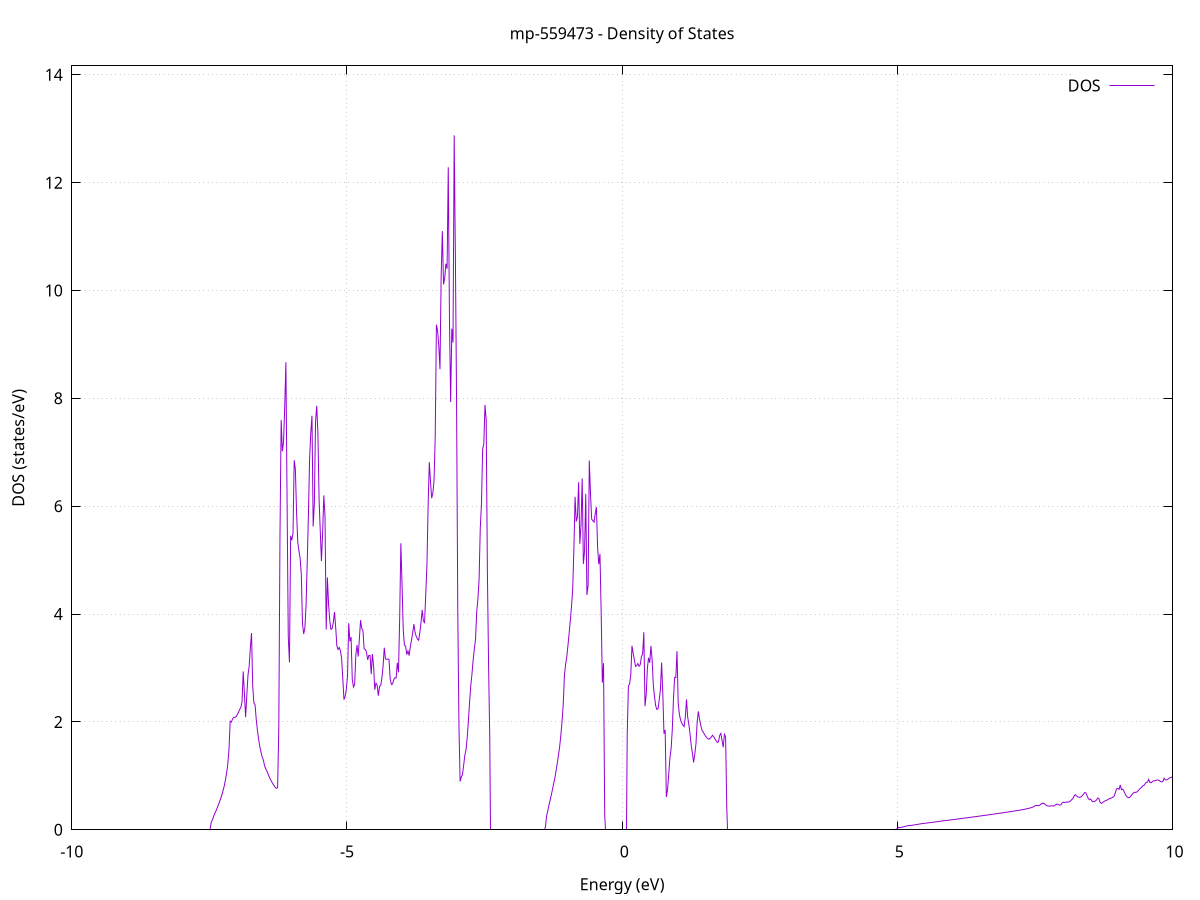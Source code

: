 set title 'mp-559473 - Density of States'
set xlabel 'Energy (eV)'
set ylabel 'DOS (states/eV)'
set grid
set xrange [-10:10]
set yrange [0:14.165]
set xzeroaxis lt -1
set terminal png size 800,600
set output 'mp-559473_dos_gnuplot.png'
plot '-' using 1:2 with lines title 'DOS'
-25.792500 0.000000
-25.771000 0.000000
-25.749500 0.000000
-25.727900 0.000000
-25.706400 0.000000
-25.684800 0.000000
-25.663300 0.000000
-25.641800 0.000000
-25.620200 0.000000
-25.598700 0.000000
-25.577200 0.000000
-25.555600 0.000000
-25.534100 0.000000
-25.512600 0.000000
-25.491000 0.000000
-25.469500 0.000000
-25.448000 0.000000
-25.426400 0.000000
-25.404900 0.000000
-25.383400 0.000000
-25.361800 0.000000
-25.340300 0.000000
-25.318800 0.000000
-25.297200 0.000000
-25.275700 0.000000
-25.254200 0.000000
-25.232600 0.000000
-25.211100 0.000000
-25.189500 0.000000
-25.168000 0.000000
-25.146500 0.000000
-25.124900 0.000000
-25.103400 0.000000
-25.081900 0.000000
-25.060300 0.000000
-25.038800 0.000000
-25.017300 0.000000
-24.995700 0.000000
-24.974200 0.000000
-24.952700 0.000000
-24.931100 0.000000
-24.909600 0.000000
-24.888100 0.000000
-24.866500 0.000000
-24.845000 0.000000
-24.823500 0.000000
-24.801900 0.000000
-24.780400 0.000000
-24.758900 0.000000
-24.737300 0.000000
-24.715800 0.000000
-24.694200 0.000000
-24.672700 0.000000
-24.651200 0.000000
-24.629600 0.000000
-24.608100 0.000000
-24.586600 0.000000
-24.565000 0.000000
-24.543500 0.000000
-24.522000 0.000000
-24.500400 0.000000
-24.478900 0.000000
-24.457400 0.000000
-24.435800 0.000000
-24.414300 0.000000
-24.392800 0.000000
-24.371200 0.000000
-24.349700 0.000000
-24.328200 0.000000
-24.306600 0.000000
-24.285100 0.000000
-24.263600 0.000000
-24.242000 0.000000
-24.220500 0.000000
-24.198900 0.000000
-24.177400 0.000000
-24.155900 0.000000
-24.134300 0.000000
-24.112800 0.000000
-24.091300 0.000000
-24.069700 0.000000
-24.048200 0.000000
-24.026700 0.000000
-24.005100 0.000000
-23.983600 0.000000
-23.962100 0.000000
-23.940500 0.000000
-23.919000 0.000000
-23.897500 0.000000
-23.875900 0.000000
-23.854400 0.000000
-23.832900 0.000000
-23.811300 0.000000
-23.789800 0.000000
-23.768200 0.000000
-23.746700 0.000000
-23.725200 0.000000
-23.703600 0.000000
-23.682100 0.000000
-23.660600 0.000000
-23.639000 0.000000
-23.617500 0.000000
-23.596000 0.000000
-23.574400 0.000000
-23.552900 0.000000
-23.531400 0.000000
-23.509800 0.000000
-23.488300 0.000000
-23.466800 0.000000
-23.445200 0.000000
-23.423700 0.356900
-23.402200 0.616800
-23.380600 0.801900
-23.359100 0.990300
-23.337600 1.158800
-23.316000 1.336500
-23.294500 1.502600
-23.272900 1.683900
-23.251400 1.869300
-23.229900 2.067800
-23.208300 2.281800
-23.186800 2.528100
-23.165300 2.813800
-23.143700 3.159300
-23.122200 3.685000
-23.100700 4.540100
-23.079100 4.884300
-23.057600 4.798600
-23.036100 3.660700
-23.014500 3.550800
-22.993000 4.198600
-22.971500 5.087200
-22.949900 4.024000
-22.928400 3.913300
-22.906900 3.795800
-22.885300 3.660700
-22.863800 3.528900
-22.842300 3.351700
-22.820700 3.204800
-22.799200 2.794600
-22.777600 2.130900
-22.756100 1.740200
-22.734600 8.641000
-22.713000 22.911900
-22.691500 22.815100
-22.670000 21.760500
-22.648400 20.938900
-22.626900 21.760500
-22.605400 33.281800
-22.583800 10.109900
-22.562300 48.474100
-22.540800 0.000000
-22.519200 0.000000
-22.497700 0.000000
-22.476200 0.000000
-22.454600 0.000000
-22.433100 0.000000
-22.411600 0.000000
-22.390000 0.000000
-22.368500 0.000000
-22.346900 0.000000
-22.325400 0.000000
-22.303900 0.000000
-22.282300 0.000000
-22.260800 0.000000
-22.239300 0.000000
-22.217700 0.000000
-22.196200 0.000000
-22.174700 0.000000
-22.153100 0.000000
-22.131600 0.000000
-22.110100 0.000000
-22.088500 0.000000
-22.067000 0.000000
-22.045500 0.000000
-22.023900 0.000000
-22.002400 0.000000
-21.980900 0.000000
-21.959300 0.000000
-21.937800 0.000000
-21.916300 0.000000
-21.894700 0.000000
-21.873200 0.000000
-21.851600 0.000000
-21.830100 0.000000
-21.808600 0.000000
-21.787000 0.000000
-21.765500 0.000000
-21.744000 0.000000
-21.722400 0.000000
-21.700900 0.000000
-21.679400 0.000000
-21.657800 0.000000
-21.636300 0.000000
-21.614800 0.000000
-21.593200 0.000000
-21.571700 0.000000
-21.550200 0.000000
-21.528600 0.000000
-21.507100 0.000000
-21.485600 0.000000
-21.464000 0.000000
-21.442500 0.000000
-21.421000 0.000000
-21.399400 0.000000
-21.377900 0.000000
-21.356300 0.000000
-21.334800 0.000000
-21.313300 0.000000
-21.291700 0.000000
-21.270200 0.000000
-21.248700 0.000000
-21.227100 0.000000
-21.205600 0.000000
-21.184100 0.000000
-21.162500 0.000000
-21.141000 0.000000
-21.119500 0.000000
-21.097900 0.000000
-21.076400 0.000000
-21.054900 0.000000
-21.033300 0.000000
-21.011800 0.000000
-20.990300 0.000000
-20.968700 0.000000
-20.947200 0.000000
-20.925700 0.000000
-20.904100 0.000000
-20.882600 0.000000
-20.861000 0.000000
-20.839500 0.000000
-20.818000 0.000000
-20.796400 0.000000
-20.774900 0.000000
-20.753400 0.000000
-20.731800 0.000000
-20.710300 0.000000
-20.688800 0.000000
-20.667200 0.000000
-20.645700 0.000000
-20.624200 0.000000
-20.602600 0.000000
-20.581100 0.000000
-20.559600 0.000000
-20.538000 0.000000
-20.516500 0.000000
-20.495000 0.000000
-20.473400 0.000000
-20.451900 0.000000
-20.430300 0.000000
-20.408800 0.000000
-20.387300 0.000000
-20.365700 0.000000
-20.344200 0.000000
-20.322700 0.000000
-20.301100 0.000000
-20.279600 0.000000
-20.258100 0.000000
-20.236500 0.000000
-20.215000 0.000000
-20.193500 0.000000
-20.171900 0.000000
-20.150400 0.000000
-20.128900 0.000000
-20.107300 0.000000
-20.085800 0.000000
-20.064300 0.000000
-20.042700 0.000000
-20.021200 0.000000
-19.999700 0.000000
-19.978100 0.000000
-19.956600 0.000000
-19.935000 0.000000
-19.913500 0.000000
-19.892000 0.000000
-19.870400 0.000000
-19.848900 0.000000
-19.827400 0.000000
-19.805800 0.000000
-19.784300 0.000000
-19.762800 0.000000
-19.741200 0.000000
-19.719700 0.000000
-19.698200 0.000000
-19.676600 0.000000
-19.655100 0.000000
-19.633600 0.000000
-19.612000 0.000000
-19.590500 0.000000
-19.569000 0.000000
-19.547400 0.000000
-19.525900 0.000000
-19.504400 0.000000
-19.482800 0.000000
-19.461300 0.000000
-19.439700 0.000000
-19.418200 0.000000
-19.396700 0.000000
-19.375100 0.000000
-19.353600 0.000000
-19.332100 0.000000
-19.310500 0.000000
-19.289000 0.000000
-19.267500 0.000000
-19.245900 0.000000
-19.224400 0.000000
-19.202900 0.000000
-19.181300 0.000000
-19.159800 0.000000
-19.138300 0.000000
-19.116700 0.000000
-19.095200 0.000000
-19.073700 0.000000
-19.052100 0.000000
-19.030600 0.000000
-19.009100 0.000000
-18.987500 0.000000
-18.966000 0.000000
-18.944400 0.000000
-18.922900 0.000000
-18.901400 0.000000
-18.879800 0.000000
-18.858300 0.000000
-18.836800 0.000000
-18.815200 0.000000
-18.793700 0.000000
-18.772200 0.000000
-18.750600 0.000000
-18.729100 0.000000
-18.707600 0.000000
-18.686000 0.000000
-18.664500 0.000000
-18.643000 0.000000
-18.621400 0.000000
-18.599900 0.000000
-18.578400 0.000000
-18.556800 0.000000
-18.535300 0.000000
-18.513700 0.000000
-18.492200 0.000000
-18.470700 0.000000
-18.449100 0.000000
-18.427600 0.000000
-18.406100 0.000000
-18.384500 0.000000
-18.363000 0.000000
-18.341500 0.000000
-18.319900 0.000000
-18.298400 0.000000
-18.276900 0.000000
-18.255300 0.000000
-18.233800 0.000000
-18.212300 0.000000
-18.190700 0.000000
-18.169200 0.000000
-18.147700 0.000000
-18.126100 0.000000
-18.104600 0.000000
-18.083100 0.000000
-18.061500 0.000000
-18.040000 0.000000
-18.018400 0.000000
-17.996900 0.000000
-17.975400 0.000000
-17.953800 0.000000
-17.932300 0.000000
-17.910800 0.000000
-17.889200 0.000000
-17.867700 0.000000
-17.846200 0.000000
-17.824600 0.000000
-17.803100 0.000000
-17.781600 0.000000
-17.760000 0.000000
-17.738500 0.000000
-17.717000 0.000000
-17.695400 0.000000
-17.673900 0.000000
-17.652400 0.000000
-17.630800 0.000000
-17.609300 0.000000
-17.587800 0.000000
-17.566200 0.000000
-17.544700 0.000000
-17.523100 0.000000
-17.501600 0.000000
-17.480100 0.000000
-17.458500 0.000000
-17.437000 0.000000
-17.415500 0.000000
-17.393900 0.000000
-17.372400 0.000000
-17.350900 0.000000
-17.329300 0.000000
-17.307800 0.000000
-17.286300 0.000000
-17.264700 0.000000
-17.243200 0.000000
-17.221700 0.000000
-17.200100 0.000000
-17.178600 0.000000
-17.157100 0.000000
-17.135500 0.000000
-17.114000 0.000000
-17.092400 0.000000
-17.070900 0.000000
-17.049400 0.000000
-17.027800 0.000000
-17.006300 0.000000
-16.984800 0.000000
-16.963200 0.000000
-16.941700 0.000000
-16.920200 0.000000
-16.898600 0.000000
-16.877100 0.000000
-16.855600 0.000000
-16.834000 0.000000
-16.812500 0.000000
-16.791000 0.000000
-16.769400 0.000000
-16.747900 0.000000
-16.726400 0.000000
-16.704800 0.000000
-16.683300 0.000000
-16.661800 0.000000
-16.640200 0.000000
-16.618700 0.000000
-16.597100 0.000000
-16.575600 0.000000
-16.554100 0.000000
-16.532500 0.000000
-16.511000 0.000000
-16.489500 0.000000
-16.467900 0.000000
-16.446400 0.000000
-16.424900 0.000000
-16.403300 0.000000
-16.381800 0.000000
-16.360300 0.000000
-16.338700 0.000000
-16.317200 0.000000
-16.295700 0.000000
-16.274100 0.000000
-16.252600 0.000000
-16.231100 0.000000
-16.209500 0.000000
-16.188000 0.000000
-16.166500 0.000000
-16.144900 0.000000
-16.123400 0.000000
-16.101800 0.000000
-16.080300 0.000000
-16.058800 0.000000
-16.037200 0.000000
-16.015700 0.000000
-15.994200 0.000000
-15.972600 0.000000
-15.951100 0.000000
-15.929600 0.000000
-15.908000 0.000000
-15.886500 0.000000
-15.865000 0.000000
-15.843400 0.000000
-15.821900 0.000000
-15.800400 0.000000
-15.778800 0.000000
-15.757300 0.000000
-15.735800 0.000000
-15.714200 0.000000
-15.692700 0.000000
-15.671200 0.000000
-15.649600 0.000000
-15.628100 0.000000
-15.606500 0.000000
-15.585000 0.000000
-15.563500 0.000000
-15.541900 0.000000
-15.520400 0.000000
-15.498900 0.000000
-15.477300 0.000000
-15.455800 0.000000
-15.434300 0.000000
-15.412700 0.000000
-15.391200 0.000000
-15.369700 0.000000
-15.348100 0.000000
-15.326600 0.000000
-15.305100 0.000000
-15.283500 0.000000
-15.262000 0.000000
-15.240500 0.000000
-15.218900 0.000000
-15.197400 0.000000
-15.175800 0.000000
-15.154300 0.000000
-15.132800 0.000000
-15.111200 0.000000
-15.089700 0.000000
-15.068200 0.000000
-15.046600 0.000000
-15.025100 0.000000
-15.003600 0.000000
-14.982000 0.000000
-14.960500 0.000000
-14.939000 0.000000
-14.917400 0.000000
-14.895900 0.000000
-14.874400 0.000000
-14.852800 0.000000
-14.831300 0.000000
-14.809800 0.000000
-14.788200 0.000000
-14.766700 0.000000
-14.745200 0.000000
-14.723600 0.000000
-14.702100 0.000000
-14.680500 0.000000
-14.659000 0.000000
-14.637500 0.000000
-14.615900 0.000000
-14.594400 0.000000
-14.572900 0.000000
-14.551300 0.000000
-14.529800 0.000000
-14.508300 0.000000
-14.486700 0.000000
-14.465200 0.000000
-14.443700 0.000000
-14.422100 0.000000
-14.400600 0.000000
-14.379100 0.000000
-14.357500 0.000000
-14.336000 0.000000
-14.314500 0.000000
-14.292900 0.000000
-14.271400 0.000000
-14.249900 0.000000
-14.228300 0.000000
-14.206800 0.000000
-14.185200 0.000000
-14.163700 0.000000
-14.142200 0.000000
-14.120600 0.000000
-14.099100 0.000000
-14.077600 0.000000
-14.056000 0.000000
-14.034500 0.000000
-14.013000 0.000000
-13.991400 0.000000
-13.969900 0.000000
-13.948400 0.000000
-13.926800 0.000000
-13.905300 0.000000
-13.883800 0.000000
-13.862200 0.000000
-13.840700 0.000000
-13.819200 0.000000
-13.797600 0.000000
-13.776100 0.000000
-13.754600 0.000000
-13.733000 0.000000
-13.711500 0.000000
-13.689900 0.000000
-13.668400 0.000000
-13.646900 0.000000
-13.625300 0.000000
-13.603800 0.000000
-13.582300 0.000000
-13.560700 0.000000
-13.539200 0.000000
-13.517700 0.000000
-13.496100 0.000000
-13.474600 0.000000
-13.453100 0.000000
-13.431500 0.000000
-13.410000 0.000000
-13.388500 0.000000
-13.366900 0.000000
-13.345400 0.000000
-13.323900 0.000000
-13.302300 0.000000
-13.280800 0.000000
-13.259200 0.000000
-13.237700 0.000000
-13.216200 0.000000
-13.194600 0.000000
-13.173100 0.000000
-13.151600 0.000000
-13.130000 0.000000
-13.108500 0.000000
-13.087000 0.000000
-13.065400 0.000000
-13.043900 0.000000
-13.022400 0.000000
-13.000800 0.000000
-12.979300 0.000000
-12.957800 0.000000
-12.936200 0.000000
-12.914700 0.000000
-12.893200 0.000000
-12.871600 0.000000
-12.850100 0.000000
-12.828600 0.000000
-12.807000 0.000000
-12.785500 0.000000
-12.763900 0.000000
-12.742400 0.000000
-12.720900 0.000000
-12.699300 0.000000
-12.677800 0.000000
-12.656300 0.000000
-12.634700 0.000000
-12.613200 0.000000
-12.591700 0.000000
-12.570100 0.000000
-12.548600 0.000000
-12.527100 0.000000
-12.505500 0.000000
-12.484000 0.000000
-12.462500 0.000000
-12.440900 0.000000
-12.419400 0.000000
-12.397900 0.000000
-12.376300 0.000000
-12.354800 0.000000
-12.333300 0.000000
-12.311700 0.000000
-12.290200 0.000000
-12.268600 0.000000
-12.247100 0.000000
-12.225600 0.000000
-12.204000 0.000000
-12.182500 0.000000
-12.161000 0.000000
-12.139400 0.000000
-12.117900 0.000000
-12.096400 0.000000
-12.074800 0.000000
-12.053300 0.000000
-12.031800 0.000000
-12.010200 0.000000
-11.988700 0.000000
-11.967200 0.000000
-11.945600 0.000000
-11.924100 0.000000
-11.902600 0.000000
-11.881000 0.000000
-11.859500 0.000000
-11.837900 0.000000
-11.816400 0.000000
-11.794900 0.000000
-11.773300 0.000000
-11.751800 0.000000
-11.730300 0.000000
-11.708700 0.000000
-11.687200 0.000000
-11.665700 0.000000
-11.644100 0.000000
-11.622600 0.000000
-11.601100 0.000000
-11.579500 0.000000
-11.558000 0.000000
-11.536500 0.000000
-11.514900 0.000000
-11.493400 0.000000
-11.471900 0.000000
-11.450300 0.000000
-11.428800 0.000000
-11.407300 0.000000
-11.385700 0.000000
-11.364200 0.000000
-11.342600 0.000000
-11.321100 0.000000
-11.299600 0.000000
-11.278000 0.000000
-11.256500 0.000000
-11.235000 0.000000
-11.213400 0.000000
-11.191900 0.000000
-11.170400 0.000000
-11.148800 0.000000
-11.127300 0.000000
-11.105800 0.000000
-11.084200 0.000000
-11.062700 0.000000
-11.041200 0.000000
-11.019600 0.000000
-10.998100 0.000000
-10.976600 0.000000
-10.955000 0.000000
-10.933500 0.000000
-10.912000 0.000000
-10.890400 0.000000
-10.868900 0.000000
-10.847300 0.000000
-10.825800 0.000000
-10.804300 0.000000
-10.782700 0.000000
-10.761200 0.000000
-10.739700 0.000000
-10.718100 0.000000
-10.696600 0.000000
-10.675100 0.000000
-10.653500 0.000000
-10.632000 0.000000
-10.610500 0.000000
-10.588900 0.000000
-10.567400 0.000000
-10.545900 0.000000
-10.524300 0.000000
-10.502800 0.000000
-10.481300 0.000000
-10.459700 0.000000
-10.438200 0.000000
-10.416700 0.000000
-10.395100 0.000000
-10.373600 0.000000
-10.352000 0.000000
-10.330500 0.000000
-10.309000 0.000000
-10.287400 0.000000
-10.265900 0.000000
-10.244400 0.000000
-10.222800 0.000000
-10.201300 0.000000
-10.179800 0.000000
-10.158200 0.000000
-10.136700 0.000000
-10.115200 0.000000
-10.093600 0.000000
-10.072100 0.000000
-10.050600 0.000000
-10.029000 0.000000
-10.007500 0.000000
-9.986000 0.000000
-9.964400 0.000000
-9.942900 0.000000
-9.921300 0.000000
-9.899800 0.000000
-9.878300 0.000000
-9.856700 0.000000
-9.835200 0.000000
-9.813700 0.000000
-9.792100 0.000000
-9.770600 0.000000
-9.749100 0.000000
-9.727500 0.000000
-9.706000 0.000000
-9.684500 0.000000
-9.662900 0.000000
-9.641400 0.000000
-9.619900 0.000000
-9.598300 0.000000
-9.576800 0.000000
-9.555300 0.000000
-9.533700 0.000000
-9.512200 0.000000
-9.490700 0.000000
-9.469100 0.000000
-9.447600 0.000000
-9.426000 0.000000
-9.404500 0.000000
-9.383000 0.000000
-9.361400 0.000000
-9.339900 0.000000
-9.318400 0.000000
-9.296800 0.000000
-9.275300 0.000000
-9.253800 0.000000
-9.232200 0.000000
-9.210700 0.000000
-9.189200 0.000000
-9.167600 0.000000
-9.146100 0.000000
-9.124600 0.000000
-9.103000 0.000000
-9.081500 0.000000
-9.060000 0.000000
-9.038400 0.000000
-9.016900 0.000000
-8.995400 0.000000
-8.973800 0.000000
-8.952300 0.000000
-8.930700 0.000000
-8.909200 0.000000
-8.887700 0.000000
-8.866100 0.000000
-8.844600 0.000000
-8.823100 0.000000
-8.801500 0.000000
-8.780000 0.000000
-8.758500 0.000000
-8.736900 0.000000
-8.715400 0.000000
-8.693900 0.000000
-8.672300 0.000000
-8.650800 0.000000
-8.629300 0.000000
-8.607700 0.000000
-8.586200 0.000000
-8.564700 0.000000
-8.543100 0.000000
-8.521600 0.000000
-8.500000 0.000000
-8.478500 0.000000
-8.457000 0.000000
-8.435400 0.000000
-8.413900 0.000000
-8.392400 0.000000
-8.370800 0.000000
-8.349300 0.000000
-8.327800 0.000000
-8.306200 0.000000
-8.284700 0.000000
-8.263200 0.000000
-8.241600 0.000000
-8.220100 0.000000
-8.198600 0.000000
-8.177000 0.000000
-8.155500 0.000000
-8.134000 0.000000
-8.112400 0.000000
-8.090900 0.000000
-8.069400 0.000000
-8.047800 0.000000
-8.026300 0.000000
-8.004700 0.000000
-7.983200 0.000000
-7.961700 0.000000
-7.940100 0.000000
-7.918600 0.000000
-7.897100 0.000000
-7.875500 0.000000
-7.854000 0.000000
-7.832500 0.000000
-7.810900 0.000000
-7.789400 0.000000
-7.767900 0.000000
-7.746300 0.000000
-7.724800 0.000000
-7.703300 0.000000
-7.681700 0.000000
-7.660200 0.000000
-7.638700 0.000000
-7.617100 0.000000
-7.595600 0.000000
-7.574100 0.000000
-7.552500 0.000000
-7.531000 0.000000
-7.509400 0.000000
-7.487900 0.001000
-7.466400 0.139700
-7.444800 0.181900
-7.423300 0.248700
-7.401800 0.301500
-7.380200 0.350000
-7.358700 0.403800
-7.337200 0.460000
-7.315600 0.519000
-7.294100 0.581100
-7.272600 0.647700
-7.251000 0.727800
-7.229500 0.813200
-7.208000 0.926700
-7.186400 1.056000
-7.164900 1.223800
-7.143400 1.498200
-7.121800 2.013200
-7.100300 1.996900
-7.078800 2.053800
-7.057200 2.086100
-7.035700 2.083900
-7.014100 2.097200
-6.992600 2.139400
-6.971100 2.177400
-6.949500 2.232700
-6.928000 2.270200
-6.906500 2.372100
-6.884900 2.935900
-6.863400 2.524900
-6.841900 2.087800
-6.820300 2.483000
-6.798800 2.864400
-6.777300 3.026900
-6.755700 3.372400
-6.734200 3.648300
-6.712700 2.662800
-6.691100 2.353900
-6.669600 2.315700
-6.648100 2.040100
-6.626500 1.840700
-6.605000 1.676700
-6.583400 1.541100
-6.561900 1.437100
-6.540400 1.350100
-6.518800 1.294100
-6.497300 1.185500
-6.475800 1.130000
-6.454200 1.086900
-6.432700 1.033300
-6.411200 0.977200
-6.389600 0.933500
-6.368100 0.891500
-6.346600 0.852600
-6.325000 0.818300
-6.303500 0.786200
-6.282000 0.769600
-6.260400 0.780000
-6.238900 1.871500
-6.217400 5.419600
-6.195800 7.598200
-6.174300 7.019900
-6.152800 7.182900
-6.131200 7.844500
-6.109700 8.671000
-6.088100 6.082300
-6.066600 3.584200
-6.045100 3.105200
-6.023500 5.451400
-6.002000 5.369000
-5.980500 5.503300
-5.958900 6.850300
-5.937400 6.687700
-5.915900 5.886700
-5.894300 5.336100
-5.872800 5.173600
-5.851300 5.032300
-5.829700 4.733300
-5.808200 3.821300
-5.786700 3.629800
-5.765100 3.745200
-5.743600 4.146800
-5.722100 4.958400
-5.700500 5.837500
-5.679000 6.870400
-5.657500 7.359700
-5.635900 7.676700
-5.614400 5.622700
-5.592800 6.038800
-5.571300 7.550700
-5.549800 7.861800
-5.528200 7.360000
-5.506700 6.132900
-5.485200 5.535600
-5.463600 4.983300
-5.442100 5.511100
-5.420600 6.201200
-5.399000 5.811300
-5.377500 3.713700
-5.356000 4.679100
-5.334400 4.188300
-5.312900 3.885700
-5.291400 3.717100
-5.269800 3.733300
-5.248300 3.839800
-5.226800 4.038700
-5.205200 3.754900
-5.183700 3.411300
-5.162200 3.342800
-5.140600 3.380700
-5.119100 3.323400
-5.097500 3.180000
-5.076000 2.806300
-5.054500 2.413200
-5.032900 2.475200
-5.011400 2.603700
-4.989900 2.857600
-4.968300 3.829100
-4.946800 3.493800
-4.925300 3.574200
-4.903700 2.790200
-4.882200 2.646300
-4.860700 2.693300
-4.839100 3.239200
-4.817600 3.425600
-4.796100 3.211400
-4.774500 3.546300
-4.753000 3.885900
-4.731500 3.729700
-4.709900 3.696500
-4.688400 3.354900
-4.666800 3.345600
-4.645300 3.293100
-4.623800 3.150800
-4.602200 3.233100
-4.580700 3.232300
-4.559200 2.886700
-4.537600 3.258400
-4.516100 3.032100
-4.494600 2.598600
-4.473000 2.717700
-4.451500 2.682200
-4.430000 2.486500
-4.408400 2.658800
-4.386900 2.675800
-4.365400 2.818500
-4.343800 3.032400
-4.322300 3.376600
-4.300800 3.167100
-4.279200 3.160500
-4.257700 3.168300
-4.236200 3.159200
-4.214600 2.799400
-4.193100 2.694900
-4.171500 2.702600
-4.150000 2.784400
-4.128500 2.821200
-4.106900 2.814700
-4.085400 3.096900
-4.063900 2.921000
-4.042300 3.925900
-4.020800 5.312100
-3.999300 4.551100
-3.977700 3.709000
-3.956200 3.425100
-3.934700 3.407600
-3.913100 3.249400
-3.891600 3.316300
-3.870100 3.229300
-3.848500 3.403700
-3.827000 3.516500
-3.805500 3.657200
-3.783900 3.813700
-3.762400 3.655100
-3.740900 3.583200
-3.719300 3.539300
-3.697800 3.514300
-3.676200 3.653900
-3.654700 3.845800
-3.633200 4.077200
-3.611600 3.869400
-3.590100 3.842600
-3.568600 4.366800
-3.547000 4.911100
-3.525500 6.005500
-3.504000 6.817200
-3.482400 6.454000
-3.460900 6.149300
-3.439400 6.241800
-3.417800 6.472600
-3.396300 7.294900
-3.374800 9.365900
-3.353200 9.254600
-3.331700 8.976200
-3.310200 8.539400
-3.288600 10.258500
-3.267100 11.101300
-3.245500 10.112600
-3.224000 10.227900
-3.202500 10.496500
-3.180900 10.402800
-3.159400 12.284500
-3.137900 9.494600
-3.116300 7.933000
-3.094800 9.291500
-3.073300 9.033500
-3.051700 12.877600
-3.030200 10.646800
-3.008700 7.970800
-2.987100 4.129900
-2.965600 1.937800
-2.944100 0.896900
-2.922500 0.979000
-2.901000 1.023300
-2.879500 1.198300
-2.857900 1.384400
-2.836400 1.485900
-2.814900 1.713300
-2.793300 2.019500
-2.771800 2.366900
-2.750200 2.674700
-2.728700 2.889400
-2.707200 3.151000
-2.685600 3.358400
-2.664100 3.528800
-2.642600 4.038100
-2.621000 4.281100
-2.599500 4.632800
-2.578000 5.592600
-2.556400 6.031100
-2.534900 7.054000
-2.513400 7.161000
-2.491800 7.878000
-2.470300 7.605600
-2.448800 4.816300
-2.427200 3.088800
-2.405700 1.708000
-2.384200 0.000000
-2.362600 0.000000
-2.341100 0.000000
-2.319600 0.000000
-2.298000 0.000000
-2.276500 0.000000
-2.254900 0.000000
-2.233400 0.000000
-2.211900 0.000000
-2.190300 0.000000
-2.168800 0.000000
-2.147300 0.000000
-2.125700 0.000000
-2.104200 0.000000
-2.082700 0.000000
-2.061100 0.000000
-2.039600 0.000000
-2.018100 0.000000
-1.996500 0.000000
-1.975000 0.000000
-1.953500 0.000000
-1.931900 0.000000
-1.910400 0.000000
-1.888900 0.000000
-1.867300 0.000000
-1.845800 0.000000
-1.824300 0.000000
-1.802700 0.000000
-1.781200 0.000000
-1.759600 0.000000
-1.738100 0.000000
-1.716600 0.000000
-1.695000 0.000000
-1.673500 0.000000
-1.652000 0.000000
-1.630400 0.000000
-1.608900 0.000000
-1.587400 0.000000
-1.565800 0.000000
-1.544300 0.000000
-1.522800 0.000000
-1.501200 0.000000
-1.479700 0.000000
-1.458200 0.000000
-1.436600 0.000000
-1.415100 0.000000
-1.393600 0.054000
-1.372000 0.262200
-1.350500 0.351900
-1.328900 0.463400
-1.307400 0.557000
-1.285900 0.651100
-1.264300 0.756200
-1.242800 0.865200
-1.221300 0.969700
-1.199700 1.099500
-1.178200 1.240100
-1.156700 1.386600
-1.135100 1.544200
-1.113600 1.756000
-1.092100 2.008000
-1.070500 2.321900
-1.049000 2.862800
-1.027500 3.067100
-1.005900 3.210700
-0.984400 3.421600
-0.962900 3.645600
-0.941300 3.889700
-0.919800 4.145700
-0.898300 4.470200
-0.876700 5.210400
-0.855200 6.175700
-0.833600 5.717600
-0.812100 5.804100
-0.790600 6.446200
-0.769000 5.301700
-0.747500 5.645300
-0.726000 6.514900
-0.704400 4.931700
-0.682900 5.165600
-0.661400 6.230000
-0.639800 4.353100
-0.618300 4.534900
-0.596800 6.846800
-0.575200 6.234900
-0.553700 5.759800
-0.532200 5.731900
-0.510600 5.704600
-0.489100 5.860200
-0.467600 5.983900
-0.446000 5.236300
-0.424500 4.923900
-0.403000 5.114200
-0.381400 4.043200
-0.359900 2.729300
-0.338300 3.090800
-0.316800 0.270400
-0.295300 0.000000
-0.273700 0.000000
-0.252200 0.000000
-0.230700 0.000000
-0.209100 0.000000
-0.187600 0.000000
-0.166100 0.000000
-0.144500 0.000000
-0.123000 0.000000
-0.101500 0.000000
-0.079900 0.000000
-0.058400 0.000000
-0.036900 0.000000
-0.015300 0.000000
0.006200 0.000000
0.027700 0.000000
0.049300 0.000000
0.070800 0.000000
0.092300 1.774200
0.113900 2.669000
0.135400 2.705600
0.157000 2.875900
0.178500 3.411500
0.200000 3.277300
0.221600 3.155400
0.243100 3.030400
0.264600 3.043100
0.286200 3.083500
0.307700 3.031400
0.329200 3.063100
0.350800 3.213800
0.372300 3.256400
0.393800 3.662800
0.415400 2.291700
0.436900 2.500100
0.458400 2.992100
0.480000 3.189300
0.501500 3.096100
0.523000 3.409800
0.544600 3.152800
0.566100 2.686300
0.587700 2.473800
0.609200 2.300200
0.630700 2.231800
0.652300 2.242300
0.673800 2.407100
0.695300 2.594200
0.716900 3.100900
0.738400 2.547200
0.759900 1.781700
0.781500 1.851100
0.803000 0.607300
0.824500 0.743100
0.846100 1.021800
0.867600 1.330500
0.889100 1.496400
0.910700 1.848900
0.932200 2.414500
0.953700 2.826000
0.975300 2.822400
0.996800 3.311600
1.018300 2.357400
1.039900 2.141400
1.061400 2.034900
1.083000 1.977200
1.104500 1.940100
1.126000 1.914000
1.147600 2.081000
1.169100 2.416700
1.190600 2.091500
1.212200 1.954100
1.233700 1.776100
1.255200 1.563400
1.276800 1.424200
1.298300 1.247200
1.319800 1.398800
1.341400 1.595700
1.362900 1.986400
1.384400 2.195800
1.406000 2.050800
1.427500 1.942300
1.449000 1.853900
1.470600 1.815600
1.492100 1.775800
1.513600 1.738000
1.535200 1.709800
1.556700 1.690200
1.578300 1.679200
1.599800 1.693500
1.621300 1.724400
1.642900 1.751800
1.664400 1.724400
1.685900 1.686200
1.707500 1.652100
1.729000 1.619700
1.750500 1.631600
1.772100 1.749800
1.793600 1.786800
1.815100 1.655900
1.836700 1.530900
1.858200 1.769600
1.879700 1.725500
1.901300 0.405200
1.922800 0.000000
1.944300 0.000000
1.965900 0.000000
1.987400 0.000000
2.009000 0.000000
2.030500 0.000000
2.052000 0.000000
2.073600 0.000000
2.095100 0.000000
2.116600 0.000000
2.138200 0.000000
2.159700 0.000000
2.181200 0.000000
2.202800 0.000000
2.224300 0.000000
2.245800 0.000000
2.267400 0.000000
2.288900 0.000000
2.310400 0.000000
2.332000 0.000000
2.353500 0.000000
2.375000 0.000000
2.396600 0.000000
2.418100 0.000000
2.439600 0.000000
2.461200 0.000000
2.482700 0.000000
2.504300 0.000000
2.525800 0.000000
2.547300 0.000000
2.568900 0.000000
2.590400 0.000000
2.611900 0.000000
2.633500 0.000000
2.655000 0.000000
2.676500 0.000000
2.698100 0.000000
2.719600 0.000000
2.741100 0.000000
2.762700 0.000000
2.784200 0.000000
2.805700 0.000000
2.827300 0.000000
2.848800 0.000000
2.870300 0.000000
2.891900 0.000000
2.913400 0.000000
2.934900 0.000000
2.956500 0.000000
2.978000 0.000000
2.999600 0.000000
3.021100 0.000000
3.042600 0.000000
3.064200 0.000000
3.085700 0.000000
3.107200 0.000000
3.128800 0.000000
3.150300 0.000000
3.171800 0.000000
3.193400 0.000000
3.214900 0.000000
3.236400 0.000000
3.258000 0.000000
3.279500 0.000000
3.301000 0.000000
3.322600 0.000000
3.344100 0.000000
3.365600 0.000000
3.387200 0.000000
3.408700 0.000000
3.430200 0.000000
3.451800 0.000000
3.473300 0.000000
3.494900 0.000000
3.516400 0.000000
3.537900 0.000000
3.559500 0.000000
3.581000 0.000000
3.602500 0.000000
3.624100 0.000000
3.645600 0.000000
3.667100 0.000000
3.688700 0.000000
3.710200 0.000000
3.731700 0.000000
3.753300 0.000000
3.774800 0.000000
3.796300 0.000000
3.817900 0.000000
3.839400 0.000000
3.860900 0.000000
3.882500 0.000000
3.904000 0.000000
3.925600 0.000000
3.947100 0.000000
3.968600 0.000000
3.990200 0.000000
4.011700 0.000000
4.033200 0.000000
4.054800 0.000000
4.076300 0.000000
4.097800 0.000000
4.119400 0.000000
4.140900 0.000000
4.162400 0.000000
4.184000 0.000000
4.205500 0.000000
4.227000 0.000000
4.248600 0.000000
4.270100 0.000000
4.291600 0.000000
4.313200 0.000000
4.334700 0.000000
4.356200 0.000000
4.377800 0.000000
4.399300 0.000000
4.420900 0.000000
4.442400 0.000000
4.463900 0.000000
4.485500 0.000000
4.507000 0.000000
4.528500 0.000000
4.550100 0.000000
4.571600 0.000000
4.593100 0.000000
4.614700 0.000000
4.636200 0.000000
4.657700 0.000000
4.679300 0.000000
4.700800 0.000000
4.722300 0.000000
4.743900 0.000000
4.765400 0.000000
4.786900 0.000000
4.808500 0.000000
4.830000 0.000000
4.851500 0.000000
4.873100 0.000000
4.894600 0.000000
4.916200 0.000000
4.937700 0.000000
4.959200 0.002400
4.980800 0.010500
5.002300 0.024500
5.023800 0.044400
5.045400 0.041000
5.066900 0.044300
5.088400 0.049200
5.110000 0.054400
5.131500 0.059700
5.153000 0.065300
5.174600 0.071000
5.196100 0.075800
5.217600 0.079300
5.239200 0.081400
5.260700 0.082900
5.282200 0.086000
5.303800 0.089400
5.325300 0.093000
5.346800 0.096500
5.368400 0.100100
5.389900 0.103800
5.411500 0.107500
5.433000 0.111300
5.454500 0.115100
5.476100 0.117800
5.497600 0.120000
5.519100 0.122800
5.540700 0.125500
5.562200 0.128200
5.583700 0.130900
5.605300 0.133600
5.626800 0.136400
5.648300 0.139200
5.669900 0.142200
5.691400 0.145200
5.712900 0.148300
5.734500 0.151500
5.756000 0.154700
5.777500 0.157900
5.799100 0.161000
5.820600 0.164100
5.842200 0.166800
5.863700 0.169300
5.885200 0.171800
5.906800 0.174500
5.928300 0.177200
5.949800 0.180000
5.971400 0.182800
5.992900 0.185600
6.014400 0.188400
6.036000 0.191200
6.057500 0.194100
6.079000 0.197000
6.100600 0.199900
6.122100 0.202900
6.143600 0.205900
6.165200 0.208900
6.186700 0.211900
6.208200 0.214900
6.229800 0.218000
6.251300 0.220800
6.272800 0.223700
6.294400 0.226600
6.315900 0.229400
6.337500 0.232300
6.359000 0.235200
6.380500 0.238000
6.402100 0.241000
6.423600 0.243900
6.445100 0.246900
6.466700 0.249900
6.488200 0.252900
6.509700 0.255900
6.531300 0.258900
6.552800 0.262000
6.574300 0.265000
6.595900 0.268100
6.617400 0.271200
6.638900 0.274300
6.660500 0.277400
6.682000 0.280500
6.703500 0.283700
6.725100 0.286800
6.746600 0.289900
6.768100 0.293100
6.789700 0.296200
6.811200 0.299400
6.832800 0.302600
6.854300 0.305800
6.875800 0.309100
6.897400 0.312300
6.918900 0.315500
6.940400 0.318800
6.962000 0.322100
6.983500 0.325400
7.005000 0.328700
7.026600 0.332000
7.048100 0.335400
7.069600 0.338700
7.091200 0.342100
7.112700 0.345500
7.134200 0.348900
7.155800 0.352300
7.177300 0.355700
7.198800 0.359300
7.220400 0.362900
7.241900 0.366600
7.263500 0.370400
7.285000 0.374400
7.306500 0.379100
7.328100 0.384100
7.349600 0.389200
7.371100 0.394300
7.392700 0.399500
7.414200 0.404800
7.435700 0.410900
7.457300 0.418200
7.478800 0.429600
7.500300 0.443800
7.521900 0.451200
7.543400 0.451500
7.564900 0.446100
7.586500 0.454200
7.608000 0.474500
7.629500 0.489100
7.651100 0.492000
7.672600 0.483100
7.694100 0.462700
7.715700 0.446900
7.737200 0.440900
7.758800 0.437500
7.780300 0.439400
7.801800 0.445600
7.823400 0.441700
7.844900 0.440200
7.866400 0.457200
7.888000 0.472200
7.909500 0.476000
7.931000 0.463500
7.952600 0.456000
7.974100 0.463800
7.995600 0.499400
8.017200 0.511800
8.038700 0.505300
8.060200 0.509100
8.081800 0.515300
8.103300 0.511600
8.124800 0.519000
8.146400 0.535000
8.167900 0.557500
8.189400 0.580500
8.211000 0.623200
8.232500 0.651700
8.254100 0.632800
8.275600 0.609700
8.297100 0.606200
8.318700 0.599600
8.340200 0.610700
8.361700 0.634500
8.383300 0.661500
8.404800 0.691100
8.426300 0.682900
8.447900 0.628600
8.469400 0.581900
8.490900 0.557700
8.512500 0.571200
8.534000 0.537100
8.555500 0.519800
8.577100 0.526100
8.598600 0.533100
8.620100 0.553000
8.641700 0.590400
8.663200 0.575600
8.684700 0.510000
8.706300 0.488900
8.727800 0.503100
8.749400 0.519600
8.770900 0.533800
8.792400 0.543200
8.814000 0.552300
8.835500 0.568000
8.857000 0.580700
8.878600 0.582900
8.900100 0.594300
8.921600 0.607600
8.943200 0.628400
8.964700 0.699500
8.986200 0.761000
9.007800 0.769200
9.029300 0.749700
9.050800 0.830800
9.072400 0.745100
9.093900 0.753900
9.115400 0.722200
9.137000 0.671300
9.158500 0.628500
9.180100 0.606000
9.201600 0.596000
9.223100 0.602500
9.244700 0.626700
9.266200 0.657600
9.287700 0.683000
9.309300 0.697300
9.330800 0.692100
9.352300 0.700900
9.373900 0.720600
9.395400 0.745200
9.416900 0.771900
9.438500 0.783200
9.460000 0.817800
9.481500 0.822300
9.503100 0.854300
9.524600 0.881600
9.546100 0.883600
9.567700 0.935700
9.589200 0.878700
9.610700 0.872000
9.632300 0.890700
9.653800 0.910300
9.675400 0.904800
9.696900 0.916000
9.718400 0.922300
9.740000 0.922500
9.761500 0.911600
9.783000 0.894300
9.804600 0.889200
9.826100 0.896900
9.847600 0.956700
9.869200 0.926700
9.890700 0.924400
9.912200 0.936900
9.933800 0.950300
9.955300 0.964500
9.976800 0.974100
9.998400 0.972300
10.019900 0.969900
10.041400 0.972200
10.063000 0.977600
10.084500 0.986900
10.106000 0.997900
10.127600 1.014500
10.149100 1.071700
10.170700 1.072600
10.192200 1.073900
10.213700 1.085600
10.235300 1.085500
10.256800 1.102800
10.278300 1.122200
10.299900 1.150200
10.321400 1.187400
10.342900 1.179500
10.364500 1.163600
10.386000 1.155200
10.407500 1.160200
10.429100 1.171200
10.450600 1.186800
10.472100 1.207100
10.493700 1.226500
10.515200 1.241900
10.536700 1.252700
10.558300 1.261600
10.579800 1.271900
10.601300 1.282700
10.622900 1.295300
10.644400 1.312300
10.666000 1.333800
10.687500 1.360500
10.709000 1.389300
10.730600 1.423800
10.752100 1.441700
10.773600 1.476700
10.795200 1.463300
10.816700 1.517600
10.838200 1.534200
10.859800 1.554300
10.881300 1.535700
10.902800 1.518600
10.924400 1.491900
10.945900 1.477900
10.967400 1.514000
10.989000 1.567000
11.010500 1.606500
11.032000 1.649800
11.053600 1.687600
11.075100 1.739700
11.096700 1.866100
11.118200 1.932600
11.139700 1.907900
11.161300 1.851700
11.182800 1.874800
11.204300 1.726100
11.225900 1.690200
11.247400 1.699500
11.268900 1.653000
11.290500 1.583600
11.312000 1.498800
11.333500 1.369400
11.355100 1.304200
11.376600 1.246700
11.398100 1.209100
11.419700 1.229900
11.441200 1.285300
11.462700 1.349900
11.484300 1.379600
11.505800 1.426800
11.527300 1.506500
11.548900 1.601800
11.570400 1.608100
11.592000 1.642500
11.613500 1.605800
11.635000 1.476700
11.656600 1.415800
11.678100 1.354700
11.699600 1.319300
11.721200 1.300600
11.742700 1.281200
11.764200 1.256400
11.785800 1.239800
11.807300 1.224200
11.828800 1.210100
11.850400 1.200900
11.871900 1.198500
11.893400 1.202600
11.915000 1.214100
11.936500 1.244400
11.958000 1.295100
11.979600 1.322200
12.001100 1.315000
12.022600 1.287500
12.044200 1.264100
12.065700 1.246500
12.087300 1.232500
12.108800 1.202300
12.130300 1.168100
12.151900 1.092800
12.173400 1.061500
12.194900 1.049500
12.216500 1.040500
12.238000 1.033800
12.259500 1.025000
12.281100 0.981000
12.302600 0.937900
12.324100 0.909000
12.345700 0.887900
12.367200 0.889400
12.388700 0.913900
12.410300 0.950100
12.431800 0.985000
12.453300 1.014900
12.474900 1.031900
12.496400 1.065900
12.518000 1.058000
12.539500 1.102000
12.561000 1.112700
12.582600 1.129100
12.604100 1.136800
12.625600 1.094200
12.647200 1.038600
12.668700 1.010400
12.690200 0.984500
12.711800 0.980500
12.733300 0.992100
12.754800 1.057100
12.776400 1.034900
12.797900 1.014800
12.819400 1.023100
12.841000 1.040800
12.862500 1.083300
12.884000 1.360600
12.905600 1.513000
12.927100 1.431000
12.948600 1.463200
12.970200 1.363100
12.991700 1.385600
13.013300 1.430600
13.034800 1.492300
13.056300 1.774500
13.077900 2.045600
13.099400 1.923600
13.120900 1.759600
13.142500 1.694300
13.164000 1.736100
13.185500 1.667300
13.207100 1.649700
13.228600 1.653000
13.250100 1.666500
13.271700 1.683300
13.293200 1.779800
13.314700 1.956400
13.336300 2.093500
13.357800 1.908200
13.379300 1.855600
13.400900 2.022900
13.422400 2.228100
13.443900 2.094100
13.465500 2.149400
13.487000 1.975300
13.508600 1.872600
13.530100 1.826900
13.551600 1.765500
13.573200 1.710900
13.594700 1.651500
13.616200 1.610200
13.637800 1.601600
13.659300 1.632000
13.680800 1.652000
13.702400 1.660100
13.723900 1.696600
13.745400 1.756300
13.767000 1.832800
13.788500 1.805200
13.810000 1.831600
13.831600 1.863500
13.853100 1.816900
13.874600 1.799400
13.896200 1.794500
13.917700 1.816600
13.939200 1.672400
13.960800 1.678400
13.982300 1.693700
14.003900 1.709400
14.025400 1.730300
14.046900 1.720900
14.068500 1.763800
14.090000 1.822900
14.111500 1.828200
14.133100 1.848600
14.154600 1.921400
14.176100 1.969200
14.197700 1.926800
14.219200 1.887900
14.240700 1.988100
14.262300 2.275600
14.283800 2.346900
14.305300 2.505000
14.326900 2.475200
14.348400 2.593600
14.369900 2.679100
14.391500 2.692300
14.413000 2.567000
14.434600 2.538000
14.456100 2.506600
14.477600 2.469200
14.499200 2.472500
14.520700 2.508400
14.542200 2.610700
14.563800 2.523200
14.585300 2.462700
14.606800 2.253600
14.628400 2.170300
14.649900 2.131300
14.671400 2.093200
14.693000 2.053000
14.714500 2.023900
14.736000 2.009100
14.757600 2.004500
14.779100 1.982100
14.800600 1.898900
14.822200 1.831300
14.843700 1.793800
14.865200 1.689300
14.886800 1.535700
14.908300 1.389000
14.929900 1.364400
14.951400 1.232800
14.972900 1.087400
14.994500 1.039100
15.016000 0.955200
15.037500 0.865200
15.059100 0.794600
15.080600 0.714800
15.102100 0.636700
15.123700 0.556200
15.145200 0.497000
15.166700 0.442800
15.188300 0.379700
15.209800 0.304400
15.231300 0.236600
15.252900 0.134700
15.274400 0.046700
15.295900 0.012700
15.317500 0.000100
15.339000 0.000000
15.360500 0.000000
15.382100 0.000000
15.403600 0.000000
15.425200 0.000000
15.446700 0.000000
15.468200 0.000000
15.489800 0.000000
15.511300 0.000000
15.532800 0.000000
15.554400 0.000000
15.575900 0.000000
15.597400 0.000000
15.619000 0.000000
15.640500 0.000000
15.662000 0.000000
15.683600 0.000000
15.705100 0.000000
15.726600 0.000000
15.748200 0.000000
15.769700 0.000000
15.791200 0.000000
15.812800 0.000000
15.834300 0.000000
15.855900 0.000000
15.877400 0.000000
15.898900 0.000000
15.920500 0.000000
15.942000 0.000000
15.963500 0.000000
15.985100 0.000000
16.006600 0.000000
16.028100 0.000000
16.049700 0.000000
16.071200 0.000000
16.092700 0.000000
16.114300 0.000000
16.135800 0.000000
16.157300 0.000000
16.178900 0.000000
16.200400 0.000000
16.221900 0.000000
16.243500 0.000000
16.265000 0.000000
16.286500 0.000000
16.308100 0.000000
16.329600 0.000000
16.351200 0.000000
16.372700 0.000000
16.394200 0.000000
16.415800 0.000000
16.437300 0.000000
16.458800 0.000000
16.480400 0.000000
16.501900 0.000000
16.523400 0.000000
16.545000 0.000000
16.566500 0.000000
16.588000 0.000000
16.609600 0.000000
16.631100 0.000000
16.652600 0.000000
16.674200 0.000000
16.695700 0.000000
16.717200 0.000000
16.738800 0.000000
16.760300 0.000000
16.781800 0.000000
16.803400 0.000000
16.824900 0.000000
16.846500 0.000000
16.868000 0.000000
16.889500 0.000000
16.911100 0.000000
16.932600 0.000000
16.954100 0.000000
16.975700 0.000000
16.997200 0.000000
17.018700 0.000000
17.040300 0.000000
17.061800 0.000000
17.083300 0.000000
17.104900 0.000000
17.126400 0.000000
17.147900 0.000000
17.169500 0.000000
17.191000 0.000000
17.212500 0.000000
17.234100 0.000000
17.255600 0.000000
17.277100 0.000000
e
